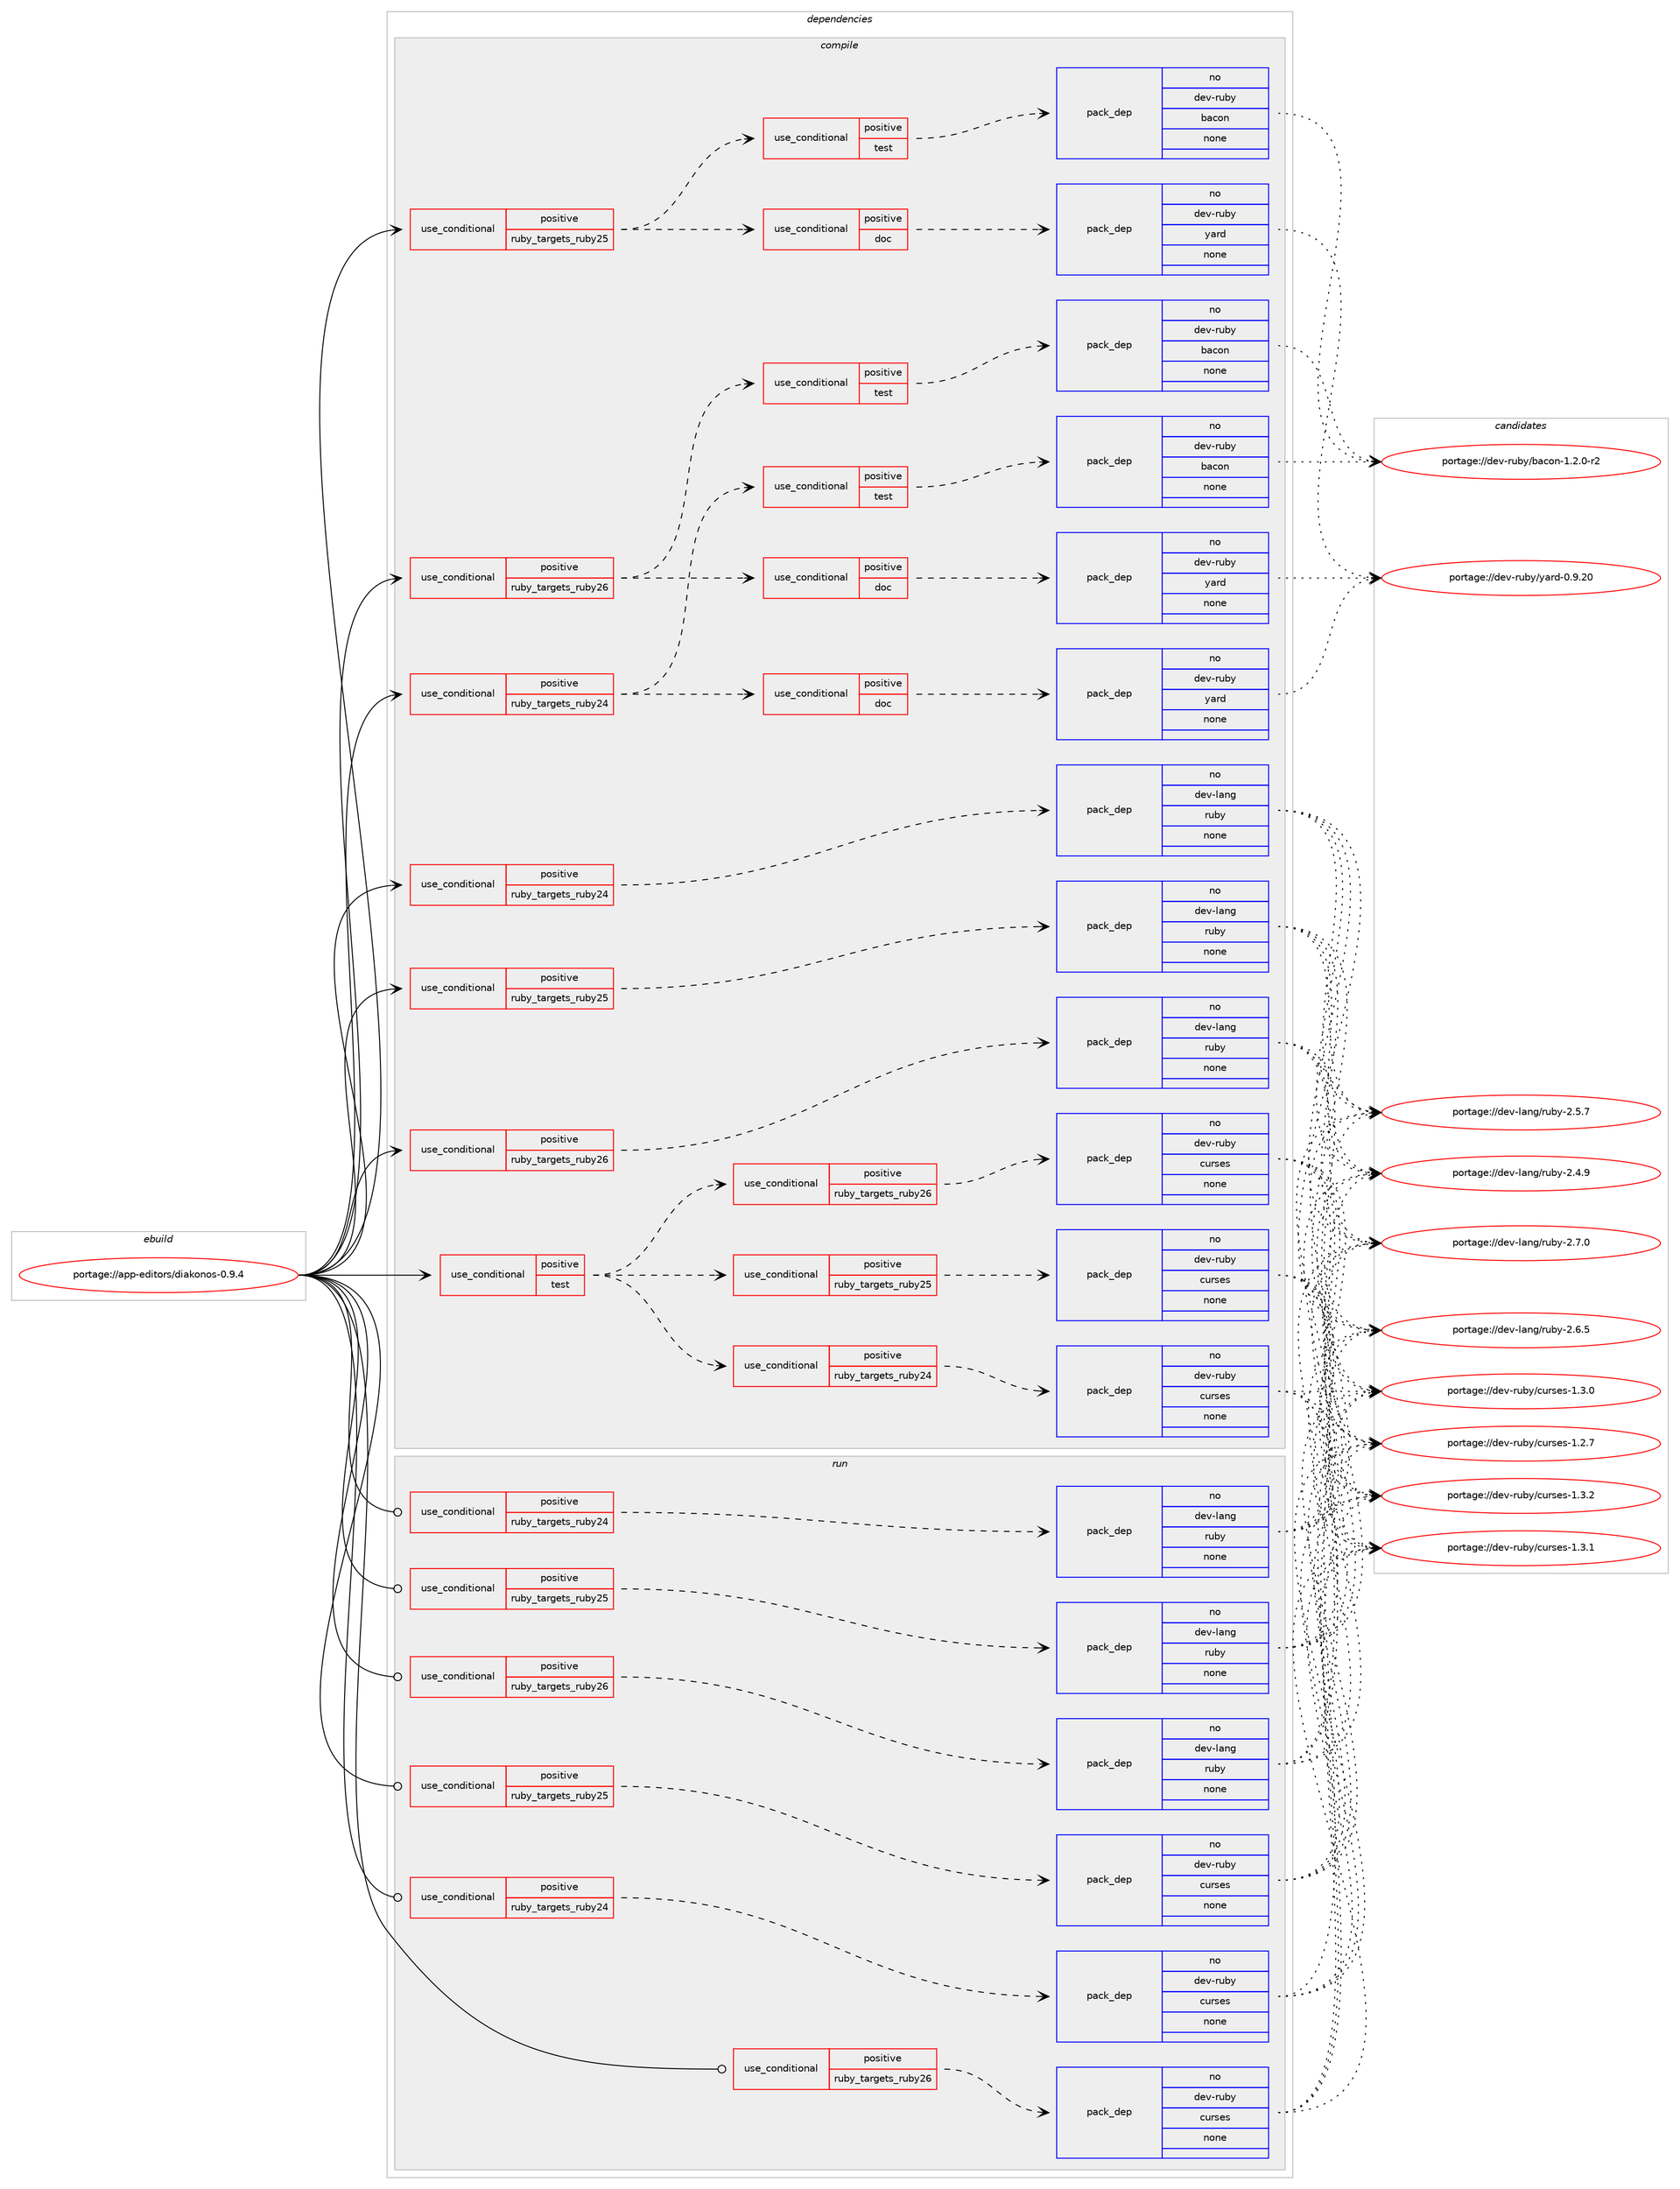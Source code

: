 digraph prolog {

# *************
# Graph options
# *************

newrank=true;
concentrate=true;
compound=true;
graph [rankdir=LR,fontname=Helvetica,fontsize=10,ranksep=1.5];#, ranksep=2.5, nodesep=0.2];
edge  [arrowhead=vee];
node  [fontname=Helvetica,fontsize=10];

# **********
# The ebuild
# **********

subgraph cluster_leftcol {
color=gray;
label=<<i>ebuild</i>>;
id [label="portage://app-editors/diakonos-0.9.4", color=red, width=4, href="../app-editors/diakonos-0.9.4.svg"];
}

# ****************
# The dependencies
# ****************

subgraph cluster_midcol {
color=gray;
label=<<i>dependencies</i>>;
subgraph cluster_compile {
fillcolor="#eeeeee";
style=filled;
label=<<i>compile</i>>;
subgraph cond150855 {
dependency639379 [label=<<TABLE BORDER="0" CELLBORDER="1" CELLSPACING="0" CELLPADDING="4"><TR><TD ROWSPAN="3" CELLPADDING="10">use_conditional</TD></TR><TR><TD>positive</TD></TR><TR><TD>ruby_targets_ruby24</TD></TR></TABLE>>, shape=none, color=red];
subgraph cond150856 {
dependency639380 [label=<<TABLE BORDER="0" CELLBORDER="1" CELLSPACING="0" CELLPADDING="4"><TR><TD ROWSPAN="3" CELLPADDING="10">use_conditional</TD></TR><TR><TD>positive</TD></TR><TR><TD>doc</TD></TR></TABLE>>, shape=none, color=red];
subgraph pack480060 {
dependency639381 [label=<<TABLE BORDER="0" CELLBORDER="1" CELLSPACING="0" CELLPADDING="4" WIDTH="220"><TR><TD ROWSPAN="6" CELLPADDING="30">pack_dep</TD></TR><TR><TD WIDTH="110">no</TD></TR><TR><TD>dev-ruby</TD></TR><TR><TD>yard</TD></TR><TR><TD>none</TD></TR><TR><TD></TD></TR></TABLE>>, shape=none, color=blue];
}
dependency639380:e -> dependency639381:w [weight=20,style="dashed",arrowhead="vee"];
}
dependency639379:e -> dependency639380:w [weight=20,style="dashed",arrowhead="vee"];
subgraph cond150857 {
dependency639382 [label=<<TABLE BORDER="0" CELLBORDER="1" CELLSPACING="0" CELLPADDING="4"><TR><TD ROWSPAN="3" CELLPADDING="10">use_conditional</TD></TR><TR><TD>positive</TD></TR><TR><TD>test</TD></TR></TABLE>>, shape=none, color=red];
subgraph pack480061 {
dependency639383 [label=<<TABLE BORDER="0" CELLBORDER="1" CELLSPACING="0" CELLPADDING="4" WIDTH="220"><TR><TD ROWSPAN="6" CELLPADDING="30">pack_dep</TD></TR><TR><TD WIDTH="110">no</TD></TR><TR><TD>dev-ruby</TD></TR><TR><TD>bacon</TD></TR><TR><TD>none</TD></TR><TR><TD></TD></TR></TABLE>>, shape=none, color=blue];
}
dependency639382:e -> dependency639383:w [weight=20,style="dashed",arrowhead="vee"];
}
dependency639379:e -> dependency639382:w [weight=20,style="dashed",arrowhead="vee"];
}
id:e -> dependency639379:w [weight=20,style="solid",arrowhead="vee"];
subgraph cond150858 {
dependency639384 [label=<<TABLE BORDER="0" CELLBORDER="1" CELLSPACING="0" CELLPADDING="4"><TR><TD ROWSPAN="3" CELLPADDING="10">use_conditional</TD></TR><TR><TD>positive</TD></TR><TR><TD>ruby_targets_ruby24</TD></TR></TABLE>>, shape=none, color=red];
subgraph pack480062 {
dependency639385 [label=<<TABLE BORDER="0" CELLBORDER="1" CELLSPACING="0" CELLPADDING="4" WIDTH="220"><TR><TD ROWSPAN="6" CELLPADDING="30">pack_dep</TD></TR><TR><TD WIDTH="110">no</TD></TR><TR><TD>dev-lang</TD></TR><TR><TD>ruby</TD></TR><TR><TD>none</TD></TR><TR><TD></TD></TR></TABLE>>, shape=none, color=blue];
}
dependency639384:e -> dependency639385:w [weight=20,style="dashed",arrowhead="vee"];
}
id:e -> dependency639384:w [weight=20,style="solid",arrowhead="vee"];
subgraph cond150859 {
dependency639386 [label=<<TABLE BORDER="0" CELLBORDER="1" CELLSPACING="0" CELLPADDING="4"><TR><TD ROWSPAN="3" CELLPADDING="10">use_conditional</TD></TR><TR><TD>positive</TD></TR><TR><TD>ruby_targets_ruby25</TD></TR></TABLE>>, shape=none, color=red];
subgraph cond150860 {
dependency639387 [label=<<TABLE BORDER="0" CELLBORDER="1" CELLSPACING="0" CELLPADDING="4"><TR><TD ROWSPAN="3" CELLPADDING="10">use_conditional</TD></TR><TR><TD>positive</TD></TR><TR><TD>doc</TD></TR></TABLE>>, shape=none, color=red];
subgraph pack480063 {
dependency639388 [label=<<TABLE BORDER="0" CELLBORDER="1" CELLSPACING="0" CELLPADDING="4" WIDTH="220"><TR><TD ROWSPAN="6" CELLPADDING="30">pack_dep</TD></TR><TR><TD WIDTH="110">no</TD></TR><TR><TD>dev-ruby</TD></TR><TR><TD>yard</TD></TR><TR><TD>none</TD></TR><TR><TD></TD></TR></TABLE>>, shape=none, color=blue];
}
dependency639387:e -> dependency639388:w [weight=20,style="dashed",arrowhead="vee"];
}
dependency639386:e -> dependency639387:w [weight=20,style="dashed",arrowhead="vee"];
subgraph cond150861 {
dependency639389 [label=<<TABLE BORDER="0" CELLBORDER="1" CELLSPACING="0" CELLPADDING="4"><TR><TD ROWSPAN="3" CELLPADDING="10">use_conditional</TD></TR><TR><TD>positive</TD></TR><TR><TD>test</TD></TR></TABLE>>, shape=none, color=red];
subgraph pack480064 {
dependency639390 [label=<<TABLE BORDER="0" CELLBORDER="1" CELLSPACING="0" CELLPADDING="4" WIDTH="220"><TR><TD ROWSPAN="6" CELLPADDING="30">pack_dep</TD></TR><TR><TD WIDTH="110">no</TD></TR><TR><TD>dev-ruby</TD></TR><TR><TD>bacon</TD></TR><TR><TD>none</TD></TR><TR><TD></TD></TR></TABLE>>, shape=none, color=blue];
}
dependency639389:e -> dependency639390:w [weight=20,style="dashed",arrowhead="vee"];
}
dependency639386:e -> dependency639389:w [weight=20,style="dashed",arrowhead="vee"];
}
id:e -> dependency639386:w [weight=20,style="solid",arrowhead="vee"];
subgraph cond150862 {
dependency639391 [label=<<TABLE BORDER="0" CELLBORDER="1" CELLSPACING="0" CELLPADDING="4"><TR><TD ROWSPAN="3" CELLPADDING="10">use_conditional</TD></TR><TR><TD>positive</TD></TR><TR><TD>ruby_targets_ruby25</TD></TR></TABLE>>, shape=none, color=red];
subgraph pack480065 {
dependency639392 [label=<<TABLE BORDER="0" CELLBORDER="1" CELLSPACING="0" CELLPADDING="4" WIDTH="220"><TR><TD ROWSPAN="6" CELLPADDING="30">pack_dep</TD></TR><TR><TD WIDTH="110">no</TD></TR><TR><TD>dev-lang</TD></TR><TR><TD>ruby</TD></TR><TR><TD>none</TD></TR><TR><TD></TD></TR></TABLE>>, shape=none, color=blue];
}
dependency639391:e -> dependency639392:w [weight=20,style="dashed",arrowhead="vee"];
}
id:e -> dependency639391:w [weight=20,style="solid",arrowhead="vee"];
subgraph cond150863 {
dependency639393 [label=<<TABLE BORDER="0" CELLBORDER="1" CELLSPACING="0" CELLPADDING="4"><TR><TD ROWSPAN="3" CELLPADDING="10">use_conditional</TD></TR><TR><TD>positive</TD></TR><TR><TD>ruby_targets_ruby26</TD></TR></TABLE>>, shape=none, color=red];
subgraph cond150864 {
dependency639394 [label=<<TABLE BORDER="0" CELLBORDER="1" CELLSPACING="0" CELLPADDING="4"><TR><TD ROWSPAN="3" CELLPADDING="10">use_conditional</TD></TR><TR><TD>positive</TD></TR><TR><TD>doc</TD></TR></TABLE>>, shape=none, color=red];
subgraph pack480066 {
dependency639395 [label=<<TABLE BORDER="0" CELLBORDER="1" CELLSPACING="0" CELLPADDING="4" WIDTH="220"><TR><TD ROWSPAN="6" CELLPADDING="30">pack_dep</TD></TR><TR><TD WIDTH="110">no</TD></TR><TR><TD>dev-ruby</TD></TR><TR><TD>yard</TD></TR><TR><TD>none</TD></TR><TR><TD></TD></TR></TABLE>>, shape=none, color=blue];
}
dependency639394:e -> dependency639395:w [weight=20,style="dashed",arrowhead="vee"];
}
dependency639393:e -> dependency639394:w [weight=20,style="dashed",arrowhead="vee"];
subgraph cond150865 {
dependency639396 [label=<<TABLE BORDER="0" CELLBORDER="1" CELLSPACING="0" CELLPADDING="4"><TR><TD ROWSPAN="3" CELLPADDING="10">use_conditional</TD></TR><TR><TD>positive</TD></TR><TR><TD>test</TD></TR></TABLE>>, shape=none, color=red];
subgraph pack480067 {
dependency639397 [label=<<TABLE BORDER="0" CELLBORDER="1" CELLSPACING="0" CELLPADDING="4" WIDTH="220"><TR><TD ROWSPAN="6" CELLPADDING="30">pack_dep</TD></TR><TR><TD WIDTH="110">no</TD></TR><TR><TD>dev-ruby</TD></TR><TR><TD>bacon</TD></TR><TR><TD>none</TD></TR><TR><TD></TD></TR></TABLE>>, shape=none, color=blue];
}
dependency639396:e -> dependency639397:w [weight=20,style="dashed",arrowhead="vee"];
}
dependency639393:e -> dependency639396:w [weight=20,style="dashed",arrowhead="vee"];
}
id:e -> dependency639393:w [weight=20,style="solid",arrowhead="vee"];
subgraph cond150866 {
dependency639398 [label=<<TABLE BORDER="0" CELLBORDER="1" CELLSPACING="0" CELLPADDING="4"><TR><TD ROWSPAN="3" CELLPADDING="10">use_conditional</TD></TR><TR><TD>positive</TD></TR><TR><TD>ruby_targets_ruby26</TD></TR></TABLE>>, shape=none, color=red];
subgraph pack480068 {
dependency639399 [label=<<TABLE BORDER="0" CELLBORDER="1" CELLSPACING="0" CELLPADDING="4" WIDTH="220"><TR><TD ROWSPAN="6" CELLPADDING="30">pack_dep</TD></TR><TR><TD WIDTH="110">no</TD></TR><TR><TD>dev-lang</TD></TR><TR><TD>ruby</TD></TR><TR><TD>none</TD></TR><TR><TD></TD></TR></TABLE>>, shape=none, color=blue];
}
dependency639398:e -> dependency639399:w [weight=20,style="dashed",arrowhead="vee"];
}
id:e -> dependency639398:w [weight=20,style="solid",arrowhead="vee"];
subgraph cond150867 {
dependency639400 [label=<<TABLE BORDER="0" CELLBORDER="1" CELLSPACING="0" CELLPADDING="4"><TR><TD ROWSPAN="3" CELLPADDING="10">use_conditional</TD></TR><TR><TD>positive</TD></TR><TR><TD>test</TD></TR></TABLE>>, shape=none, color=red];
subgraph cond150868 {
dependency639401 [label=<<TABLE BORDER="0" CELLBORDER="1" CELLSPACING="0" CELLPADDING="4"><TR><TD ROWSPAN="3" CELLPADDING="10">use_conditional</TD></TR><TR><TD>positive</TD></TR><TR><TD>ruby_targets_ruby24</TD></TR></TABLE>>, shape=none, color=red];
subgraph pack480069 {
dependency639402 [label=<<TABLE BORDER="0" CELLBORDER="1" CELLSPACING="0" CELLPADDING="4" WIDTH="220"><TR><TD ROWSPAN="6" CELLPADDING="30">pack_dep</TD></TR><TR><TD WIDTH="110">no</TD></TR><TR><TD>dev-ruby</TD></TR><TR><TD>curses</TD></TR><TR><TD>none</TD></TR><TR><TD></TD></TR></TABLE>>, shape=none, color=blue];
}
dependency639401:e -> dependency639402:w [weight=20,style="dashed",arrowhead="vee"];
}
dependency639400:e -> dependency639401:w [weight=20,style="dashed",arrowhead="vee"];
subgraph cond150869 {
dependency639403 [label=<<TABLE BORDER="0" CELLBORDER="1" CELLSPACING="0" CELLPADDING="4"><TR><TD ROWSPAN="3" CELLPADDING="10">use_conditional</TD></TR><TR><TD>positive</TD></TR><TR><TD>ruby_targets_ruby25</TD></TR></TABLE>>, shape=none, color=red];
subgraph pack480070 {
dependency639404 [label=<<TABLE BORDER="0" CELLBORDER="1" CELLSPACING="0" CELLPADDING="4" WIDTH="220"><TR><TD ROWSPAN="6" CELLPADDING="30">pack_dep</TD></TR><TR><TD WIDTH="110">no</TD></TR><TR><TD>dev-ruby</TD></TR><TR><TD>curses</TD></TR><TR><TD>none</TD></TR><TR><TD></TD></TR></TABLE>>, shape=none, color=blue];
}
dependency639403:e -> dependency639404:w [weight=20,style="dashed",arrowhead="vee"];
}
dependency639400:e -> dependency639403:w [weight=20,style="dashed",arrowhead="vee"];
subgraph cond150870 {
dependency639405 [label=<<TABLE BORDER="0" CELLBORDER="1" CELLSPACING="0" CELLPADDING="4"><TR><TD ROWSPAN="3" CELLPADDING="10">use_conditional</TD></TR><TR><TD>positive</TD></TR><TR><TD>ruby_targets_ruby26</TD></TR></TABLE>>, shape=none, color=red];
subgraph pack480071 {
dependency639406 [label=<<TABLE BORDER="0" CELLBORDER="1" CELLSPACING="0" CELLPADDING="4" WIDTH="220"><TR><TD ROWSPAN="6" CELLPADDING="30">pack_dep</TD></TR><TR><TD WIDTH="110">no</TD></TR><TR><TD>dev-ruby</TD></TR><TR><TD>curses</TD></TR><TR><TD>none</TD></TR><TR><TD></TD></TR></TABLE>>, shape=none, color=blue];
}
dependency639405:e -> dependency639406:w [weight=20,style="dashed",arrowhead="vee"];
}
dependency639400:e -> dependency639405:w [weight=20,style="dashed",arrowhead="vee"];
}
id:e -> dependency639400:w [weight=20,style="solid",arrowhead="vee"];
}
subgraph cluster_compileandrun {
fillcolor="#eeeeee";
style=filled;
label=<<i>compile and run</i>>;
}
subgraph cluster_run {
fillcolor="#eeeeee";
style=filled;
label=<<i>run</i>>;
subgraph cond150871 {
dependency639407 [label=<<TABLE BORDER="0" CELLBORDER="1" CELLSPACING="0" CELLPADDING="4"><TR><TD ROWSPAN="3" CELLPADDING="10">use_conditional</TD></TR><TR><TD>positive</TD></TR><TR><TD>ruby_targets_ruby24</TD></TR></TABLE>>, shape=none, color=red];
subgraph pack480072 {
dependency639408 [label=<<TABLE BORDER="0" CELLBORDER="1" CELLSPACING="0" CELLPADDING="4" WIDTH="220"><TR><TD ROWSPAN="6" CELLPADDING="30">pack_dep</TD></TR><TR><TD WIDTH="110">no</TD></TR><TR><TD>dev-lang</TD></TR><TR><TD>ruby</TD></TR><TR><TD>none</TD></TR><TR><TD></TD></TR></TABLE>>, shape=none, color=blue];
}
dependency639407:e -> dependency639408:w [weight=20,style="dashed",arrowhead="vee"];
}
id:e -> dependency639407:w [weight=20,style="solid",arrowhead="odot"];
subgraph cond150872 {
dependency639409 [label=<<TABLE BORDER="0" CELLBORDER="1" CELLSPACING="0" CELLPADDING="4"><TR><TD ROWSPAN="3" CELLPADDING="10">use_conditional</TD></TR><TR><TD>positive</TD></TR><TR><TD>ruby_targets_ruby24</TD></TR></TABLE>>, shape=none, color=red];
subgraph pack480073 {
dependency639410 [label=<<TABLE BORDER="0" CELLBORDER="1" CELLSPACING="0" CELLPADDING="4" WIDTH="220"><TR><TD ROWSPAN="6" CELLPADDING="30">pack_dep</TD></TR><TR><TD WIDTH="110">no</TD></TR><TR><TD>dev-ruby</TD></TR><TR><TD>curses</TD></TR><TR><TD>none</TD></TR><TR><TD></TD></TR></TABLE>>, shape=none, color=blue];
}
dependency639409:e -> dependency639410:w [weight=20,style="dashed",arrowhead="vee"];
}
id:e -> dependency639409:w [weight=20,style="solid",arrowhead="odot"];
subgraph cond150873 {
dependency639411 [label=<<TABLE BORDER="0" CELLBORDER="1" CELLSPACING="0" CELLPADDING="4"><TR><TD ROWSPAN="3" CELLPADDING="10">use_conditional</TD></TR><TR><TD>positive</TD></TR><TR><TD>ruby_targets_ruby25</TD></TR></TABLE>>, shape=none, color=red];
subgraph pack480074 {
dependency639412 [label=<<TABLE BORDER="0" CELLBORDER="1" CELLSPACING="0" CELLPADDING="4" WIDTH="220"><TR><TD ROWSPAN="6" CELLPADDING="30">pack_dep</TD></TR><TR><TD WIDTH="110">no</TD></TR><TR><TD>dev-lang</TD></TR><TR><TD>ruby</TD></TR><TR><TD>none</TD></TR><TR><TD></TD></TR></TABLE>>, shape=none, color=blue];
}
dependency639411:e -> dependency639412:w [weight=20,style="dashed",arrowhead="vee"];
}
id:e -> dependency639411:w [weight=20,style="solid",arrowhead="odot"];
subgraph cond150874 {
dependency639413 [label=<<TABLE BORDER="0" CELLBORDER="1" CELLSPACING="0" CELLPADDING="4"><TR><TD ROWSPAN="3" CELLPADDING="10">use_conditional</TD></TR><TR><TD>positive</TD></TR><TR><TD>ruby_targets_ruby25</TD></TR></TABLE>>, shape=none, color=red];
subgraph pack480075 {
dependency639414 [label=<<TABLE BORDER="0" CELLBORDER="1" CELLSPACING="0" CELLPADDING="4" WIDTH="220"><TR><TD ROWSPAN="6" CELLPADDING="30">pack_dep</TD></TR><TR><TD WIDTH="110">no</TD></TR><TR><TD>dev-ruby</TD></TR><TR><TD>curses</TD></TR><TR><TD>none</TD></TR><TR><TD></TD></TR></TABLE>>, shape=none, color=blue];
}
dependency639413:e -> dependency639414:w [weight=20,style="dashed",arrowhead="vee"];
}
id:e -> dependency639413:w [weight=20,style="solid",arrowhead="odot"];
subgraph cond150875 {
dependency639415 [label=<<TABLE BORDER="0" CELLBORDER="1" CELLSPACING="0" CELLPADDING="4"><TR><TD ROWSPAN="3" CELLPADDING="10">use_conditional</TD></TR><TR><TD>positive</TD></TR><TR><TD>ruby_targets_ruby26</TD></TR></TABLE>>, shape=none, color=red];
subgraph pack480076 {
dependency639416 [label=<<TABLE BORDER="0" CELLBORDER="1" CELLSPACING="0" CELLPADDING="4" WIDTH="220"><TR><TD ROWSPAN="6" CELLPADDING="30">pack_dep</TD></TR><TR><TD WIDTH="110">no</TD></TR><TR><TD>dev-lang</TD></TR><TR><TD>ruby</TD></TR><TR><TD>none</TD></TR><TR><TD></TD></TR></TABLE>>, shape=none, color=blue];
}
dependency639415:e -> dependency639416:w [weight=20,style="dashed",arrowhead="vee"];
}
id:e -> dependency639415:w [weight=20,style="solid",arrowhead="odot"];
subgraph cond150876 {
dependency639417 [label=<<TABLE BORDER="0" CELLBORDER="1" CELLSPACING="0" CELLPADDING="4"><TR><TD ROWSPAN="3" CELLPADDING="10">use_conditional</TD></TR><TR><TD>positive</TD></TR><TR><TD>ruby_targets_ruby26</TD></TR></TABLE>>, shape=none, color=red];
subgraph pack480077 {
dependency639418 [label=<<TABLE BORDER="0" CELLBORDER="1" CELLSPACING="0" CELLPADDING="4" WIDTH="220"><TR><TD ROWSPAN="6" CELLPADDING="30">pack_dep</TD></TR><TR><TD WIDTH="110">no</TD></TR><TR><TD>dev-ruby</TD></TR><TR><TD>curses</TD></TR><TR><TD>none</TD></TR><TR><TD></TD></TR></TABLE>>, shape=none, color=blue];
}
dependency639417:e -> dependency639418:w [weight=20,style="dashed",arrowhead="vee"];
}
id:e -> dependency639417:w [weight=20,style="solid",arrowhead="odot"];
}
}

# **************
# The candidates
# **************

subgraph cluster_choices {
rank=same;
color=gray;
label=<<i>candidates</i>>;

subgraph choice480060 {
color=black;
nodesep=1;
choice1001011184511411798121471219711410045484657465048 [label="portage://dev-ruby/yard-0.9.20", color=red, width=4,href="../dev-ruby/yard-0.9.20.svg"];
dependency639381:e -> choice1001011184511411798121471219711410045484657465048:w [style=dotted,weight="100"];
}
subgraph choice480061 {
color=black;
nodesep=1;
choice1001011184511411798121479897991111104549465046484511450 [label="portage://dev-ruby/bacon-1.2.0-r2", color=red, width=4,href="../dev-ruby/bacon-1.2.0-r2.svg"];
dependency639383:e -> choice1001011184511411798121479897991111104549465046484511450:w [style=dotted,weight="100"];
}
subgraph choice480062 {
color=black;
nodesep=1;
choice10010111845108971101034711411798121455046554648 [label="portage://dev-lang/ruby-2.7.0", color=red, width=4,href="../dev-lang/ruby-2.7.0.svg"];
choice10010111845108971101034711411798121455046544653 [label="portage://dev-lang/ruby-2.6.5", color=red, width=4,href="../dev-lang/ruby-2.6.5.svg"];
choice10010111845108971101034711411798121455046534655 [label="portage://dev-lang/ruby-2.5.7", color=red, width=4,href="../dev-lang/ruby-2.5.7.svg"];
choice10010111845108971101034711411798121455046524657 [label="portage://dev-lang/ruby-2.4.9", color=red, width=4,href="../dev-lang/ruby-2.4.9.svg"];
dependency639385:e -> choice10010111845108971101034711411798121455046554648:w [style=dotted,weight="100"];
dependency639385:e -> choice10010111845108971101034711411798121455046544653:w [style=dotted,weight="100"];
dependency639385:e -> choice10010111845108971101034711411798121455046534655:w [style=dotted,weight="100"];
dependency639385:e -> choice10010111845108971101034711411798121455046524657:w [style=dotted,weight="100"];
}
subgraph choice480063 {
color=black;
nodesep=1;
choice1001011184511411798121471219711410045484657465048 [label="portage://dev-ruby/yard-0.9.20", color=red, width=4,href="../dev-ruby/yard-0.9.20.svg"];
dependency639388:e -> choice1001011184511411798121471219711410045484657465048:w [style=dotted,weight="100"];
}
subgraph choice480064 {
color=black;
nodesep=1;
choice1001011184511411798121479897991111104549465046484511450 [label="portage://dev-ruby/bacon-1.2.0-r2", color=red, width=4,href="../dev-ruby/bacon-1.2.0-r2.svg"];
dependency639390:e -> choice1001011184511411798121479897991111104549465046484511450:w [style=dotted,weight="100"];
}
subgraph choice480065 {
color=black;
nodesep=1;
choice10010111845108971101034711411798121455046554648 [label="portage://dev-lang/ruby-2.7.0", color=red, width=4,href="../dev-lang/ruby-2.7.0.svg"];
choice10010111845108971101034711411798121455046544653 [label="portage://dev-lang/ruby-2.6.5", color=red, width=4,href="../dev-lang/ruby-2.6.5.svg"];
choice10010111845108971101034711411798121455046534655 [label="portage://dev-lang/ruby-2.5.7", color=red, width=4,href="../dev-lang/ruby-2.5.7.svg"];
choice10010111845108971101034711411798121455046524657 [label="portage://dev-lang/ruby-2.4.9", color=red, width=4,href="../dev-lang/ruby-2.4.9.svg"];
dependency639392:e -> choice10010111845108971101034711411798121455046554648:w [style=dotted,weight="100"];
dependency639392:e -> choice10010111845108971101034711411798121455046544653:w [style=dotted,weight="100"];
dependency639392:e -> choice10010111845108971101034711411798121455046534655:w [style=dotted,weight="100"];
dependency639392:e -> choice10010111845108971101034711411798121455046524657:w [style=dotted,weight="100"];
}
subgraph choice480066 {
color=black;
nodesep=1;
choice1001011184511411798121471219711410045484657465048 [label="portage://dev-ruby/yard-0.9.20", color=red, width=4,href="../dev-ruby/yard-0.9.20.svg"];
dependency639395:e -> choice1001011184511411798121471219711410045484657465048:w [style=dotted,weight="100"];
}
subgraph choice480067 {
color=black;
nodesep=1;
choice1001011184511411798121479897991111104549465046484511450 [label="portage://dev-ruby/bacon-1.2.0-r2", color=red, width=4,href="../dev-ruby/bacon-1.2.0-r2.svg"];
dependency639397:e -> choice1001011184511411798121479897991111104549465046484511450:w [style=dotted,weight="100"];
}
subgraph choice480068 {
color=black;
nodesep=1;
choice10010111845108971101034711411798121455046554648 [label="portage://dev-lang/ruby-2.7.0", color=red, width=4,href="../dev-lang/ruby-2.7.0.svg"];
choice10010111845108971101034711411798121455046544653 [label="portage://dev-lang/ruby-2.6.5", color=red, width=4,href="../dev-lang/ruby-2.6.5.svg"];
choice10010111845108971101034711411798121455046534655 [label="portage://dev-lang/ruby-2.5.7", color=red, width=4,href="../dev-lang/ruby-2.5.7.svg"];
choice10010111845108971101034711411798121455046524657 [label="portage://dev-lang/ruby-2.4.9", color=red, width=4,href="../dev-lang/ruby-2.4.9.svg"];
dependency639399:e -> choice10010111845108971101034711411798121455046554648:w [style=dotted,weight="100"];
dependency639399:e -> choice10010111845108971101034711411798121455046544653:w [style=dotted,weight="100"];
dependency639399:e -> choice10010111845108971101034711411798121455046534655:w [style=dotted,weight="100"];
dependency639399:e -> choice10010111845108971101034711411798121455046524657:w [style=dotted,weight="100"];
}
subgraph choice480069 {
color=black;
nodesep=1;
choice10010111845114117981214799117114115101115454946514650 [label="portage://dev-ruby/curses-1.3.2", color=red, width=4,href="../dev-ruby/curses-1.3.2.svg"];
choice10010111845114117981214799117114115101115454946514649 [label="portage://dev-ruby/curses-1.3.1", color=red, width=4,href="../dev-ruby/curses-1.3.1.svg"];
choice10010111845114117981214799117114115101115454946514648 [label="portage://dev-ruby/curses-1.3.0", color=red, width=4,href="../dev-ruby/curses-1.3.0.svg"];
choice10010111845114117981214799117114115101115454946504655 [label="portage://dev-ruby/curses-1.2.7", color=red, width=4,href="../dev-ruby/curses-1.2.7.svg"];
dependency639402:e -> choice10010111845114117981214799117114115101115454946514650:w [style=dotted,weight="100"];
dependency639402:e -> choice10010111845114117981214799117114115101115454946514649:w [style=dotted,weight="100"];
dependency639402:e -> choice10010111845114117981214799117114115101115454946514648:w [style=dotted,weight="100"];
dependency639402:e -> choice10010111845114117981214799117114115101115454946504655:w [style=dotted,weight="100"];
}
subgraph choice480070 {
color=black;
nodesep=1;
choice10010111845114117981214799117114115101115454946514650 [label="portage://dev-ruby/curses-1.3.2", color=red, width=4,href="../dev-ruby/curses-1.3.2.svg"];
choice10010111845114117981214799117114115101115454946514649 [label="portage://dev-ruby/curses-1.3.1", color=red, width=4,href="../dev-ruby/curses-1.3.1.svg"];
choice10010111845114117981214799117114115101115454946514648 [label="portage://dev-ruby/curses-1.3.0", color=red, width=4,href="../dev-ruby/curses-1.3.0.svg"];
choice10010111845114117981214799117114115101115454946504655 [label="portage://dev-ruby/curses-1.2.7", color=red, width=4,href="../dev-ruby/curses-1.2.7.svg"];
dependency639404:e -> choice10010111845114117981214799117114115101115454946514650:w [style=dotted,weight="100"];
dependency639404:e -> choice10010111845114117981214799117114115101115454946514649:w [style=dotted,weight="100"];
dependency639404:e -> choice10010111845114117981214799117114115101115454946514648:w [style=dotted,weight="100"];
dependency639404:e -> choice10010111845114117981214799117114115101115454946504655:w [style=dotted,weight="100"];
}
subgraph choice480071 {
color=black;
nodesep=1;
choice10010111845114117981214799117114115101115454946514650 [label="portage://dev-ruby/curses-1.3.2", color=red, width=4,href="../dev-ruby/curses-1.3.2.svg"];
choice10010111845114117981214799117114115101115454946514649 [label="portage://dev-ruby/curses-1.3.1", color=red, width=4,href="../dev-ruby/curses-1.3.1.svg"];
choice10010111845114117981214799117114115101115454946514648 [label="portage://dev-ruby/curses-1.3.0", color=red, width=4,href="../dev-ruby/curses-1.3.0.svg"];
choice10010111845114117981214799117114115101115454946504655 [label="portage://dev-ruby/curses-1.2.7", color=red, width=4,href="../dev-ruby/curses-1.2.7.svg"];
dependency639406:e -> choice10010111845114117981214799117114115101115454946514650:w [style=dotted,weight="100"];
dependency639406:e -> choice10010111845114117981214799117114115101115454946514649:w [style=dotted,weight="100"];
dependency639406:e -> choice10010111845114117981214799117114115101115454946514648:w [style=dotted,weight="100"];
dependency639406:e -> choice10010111845114117981214799117114115101115454946504655:w [style=dotted,weight="100"];
}
subgraph choice480072 {
color=black;
nodesep=1;
choice10010111845108971101034711411798121455046554648 [label="portage://dev-lang/ruby-2.7.0", color=red, width=4,href="../dev-lang/ruby-2.7.0.svg"];
choice10010111845108971101034711411798121455046544653 [label="portage://dev-lang/ruby-2.6.5", color=red, width=4,href="../dev-lang/ruby-2.6.5.svg"];
choice10010111845108971101034711411798121455046534655 [label="portage://dev-lang/ruby-2.5.7", color=red, width=4,href="../dev-lang/ruby-2.5.7.svg"];
choice10010111845108971101034711411798121455046524657 [label="portage://dev-lang/ruby-2.4.9", color=red, width=4,href="../dev-lang/ruby-2.4.9.svg"];
dependency639408:e -> choice10010111845108971101034711411798121455046554648:w [style=dotted,weight="100"];
dependency639408:e -> choice10010111845108971101034711411798121455046544653:w [style=dotted,weight="100"];
dependency639408:e -> choice10010111845108971101034711411798121455046534655:w [style=dotted,weight="100"];
dependency639408:e -> choice10010111845108971101034711411798121455046524657:w [style=dotted,weight="100"];
}
subgraph choice480073 {
color=black;
nodesep=1;
choice10010111845114117981214799117114115101115454946514650 [label="portage://dev-ruby/curses-1.3.2", color=red, width=4,href="../dev-ruby/curses-1.3.2.svg"];
choice10010111845114117981214799117114115101115454946514649 [label="portage://dev-ruby/curses-1.3.1", color=red, width=4,href="../dev-ruby/curses-1.3.1.svg"];
choice10010111845114117981214799117114115101115454946514648 [label="portage://dev-ruby/curses-1.3.0", color=red, width=4,href="../dev-ruby/curses-1.3.0.svg"];
choice10010111845114117981214799117114115101115454946504655 [label="portage://dev-ruby/curses-1.2.7", color=red, width=4,href="../dev-ruby/curses-1.2.7.svg"];
dependency639410:e -> choice10010111845114117981214799117114115101115454946514650:w [style=dotted,weight="100"];
dependency639410:e -> choice10010111845114117981214799117114115101115454946514649:w [style=dotted,weight="100"];
dependency639410:e -> choice10010111845114117981214799117114115101115454946514648:w [style=dotted,weight="100"];
dependency639410:e -> choice10010111845114117981214799117114115101115454946504655:w [style=dotted,weight="100"];
}
subgraph choice480074 {
color=black;
nodesep=1;
choice10010111845108971101034711411798121455046554648 [label="portage://dev-lang/ruby-2.7.0", color=red, width=4,href="../dev-lang/ruby-2.7.0.svg"];
choice10010111845108971101034711411798121455046544653 [label="portage://dev-lang/ruby-2.6.5", color=red, width=4,href="../dev-lang/ruby-2.6.5.svg"];
choice10010111845108971101034711411798121455046534655 [label="portage://dev-lang/ruby-2.5.7", color=red, width=4,href="../dev-lang/ruby-2.5.7.svg"];
choice10010111845108971101034711411798121455046524657 [label="portage://dev-lang/ruby-2.4.9", color=red, width=4,href="../dev-lang/ruby-2.4.9.svg"];
dependency639412:e -> choice10010111845108971101034711411798121455046554648:w [style=dotted,weight="100"];
dependency639412:e -> choice10010111845108971101034711411798121455046544653:w [style=dotted,weight="100"];
dependency639412:e -> choice10010111845108971101034711411798121455046534655:w [style=dotted,weight="100"];
dependency639412:e -> choice10010111845108971101034711411798121455046524657:w [style=dotted,weight="100"];
}
subgraph choice480075 {
color=black;
nodesep=1;
choice10010111845114117981214799117114115101115454946514650 [label="portage://dev-ruby/curses-1.3.2", color=red, width=4,href="../dev-ruby/curses-1.3.2.svg"];
choice10010111845114117981214799117114115101115454946514649 [label="portage://dev-ruby/curses-1.3.1", color=red, width=4,href="../dev-ruby/curses-1.3.1.svg"];
choice10010111845114117981214799117114115101115454946514648 [label="portage://dev-ruby/curses-1.3.0", color=red, width=4,href="../dev-ruby/curses-1.3.0.svg"];
choice10010111845114117981214799117114115101115454946504655 [label="portage://dev-ruby/curses-1.2.7", color=red, width=4,href="../dev-ruby/curses-1.2.7.svg"];
dependency639414:e -> choice10010111845114117981214799117114115101115454946514650:w [style=dotted,weight="100"];
dependency639414:e -> choice10010111845114117981214799117114115101115454946514649:w [style=dotted,weight="100"];
dependency639414:e -> choice10010111845114117981214799117114115101115454946514648:w [style=dotted,weight="100"];
dependency639414:e -> choice10010111845114117981214799117114115101115454946504655:w [style=dotted,weight="100"];
}
subgraph choice480076 {
color=black;
nodesep=1;
choice10010111845108971101034711411798121455046554648 [label="portage://dev-lang/ruby-2.7.0", color=red, width=4,href="../dev-lang/ruby-2.7.0.svg"];
choice10010111845108971101034711411798121455046544653 [label="portage://dev-lang/ruby-2.6.5", color=red, width=4,href="../dev-lang/ruby-2.6.5.svg"];
choice10010111845108971101034711411798121455046534655 [label="portage://dev-lang/ruby-2.5.7", color=red, width=4,href="../dev-lang/ruby-2.5.7.svg"];
choice10010111845108971101034711411798121455046524657 [label="portage://dev-lang/ruby-2.4.9", color=red, width=4,href="../dev-lang/ruby-2.4.9.svg"];
dependency639416:e -> choice10010111845108971101034711411798121455046554648:w [style=dotted,weight="100"];
dependency639416:e -> choice10010111845108971101034711411798121455046544653:w [style=dotted,weight="100"];
dependency639416:e -> choice10010111845108971101034711411798121455046534655:w [style=dotted,weight="100"];
dependency639416:e -> choice10010111845108971101034711411798121455046524657:w [style=dotted,weight="100"];
}
subgraph choice480077 {
color=black;
nodesep=1;
choice10010111845114117981214799117114115101115454946514650 [label="portage://dev-ruby/curses-1.3.2", color=red, width=4,href="../dev-ruby/curses-1.3.2.svg"];
choice10010111845114117981214799117114115101115454946514649 [label="portage://dev-ruby/curses-1.3.1", color=red, width=4,href="../dev-ruby/curses-1.3.1.svg"];
choice10010111845114117981214799117114115101115454946514648 [label="portage://dev-ruby/curses-1.3.0", color=red, width=4,href="../dev-ruby/curses-1.3.0.svg"];
choice10010111845114117981214799117114115101115454946504655 [label="portage://dev-ruby/curses-1.2.7", color=red, width=4,href="../dev-ruby/curses-1.2.7.svg"];
dependency639418:e -> choice10010111845114117981214799117114115101115454946514650:w [style=dotted,weight="100"];
dependency639418:e -> choice10010111845114117981214799117114115101115454946514649:w [style=dotted,weight="100"];
dependency639418:e -> choice10010111845114117981214799117114115101115454946514648:w [style=dotted,weight="100"];
dependency639418:e -> choice10010111845114117981214799117114115101115454946504655:w [style=dotted,weight="100"];
}
}

}
